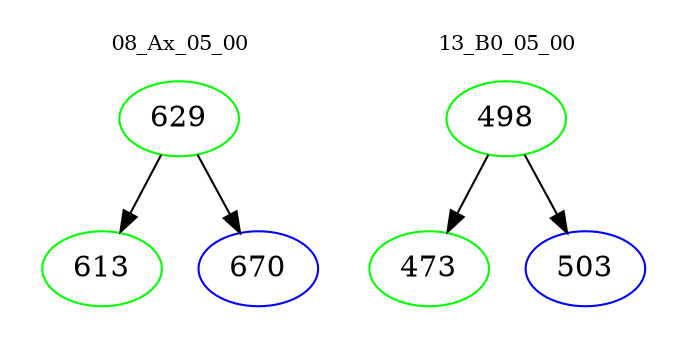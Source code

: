 digraph{
subgraph cluster_0 {
color = white
label = "08_Ax_05_00";
fontsize=10;
T0_629 [label="629", color="green"]
T0_629 -> T0_613 [color="black"]
T0_613 [label="613", color="green"]
T0_629 -> T0_670 [color="black"]
T0_670 [label="670", color="blue"]
}
subgraph cluster_1 {
color = white
label = "13_B0_05_00";
fontsize=10;
T1_498 [label="498", color="green"]
T1_498 -> T1_473 [color="black"]
T1_473 [label="473", color="green"]
T1_498 -> T1_503 [color="black"]
T1_503 [label="503", color="blue"]
}
}
